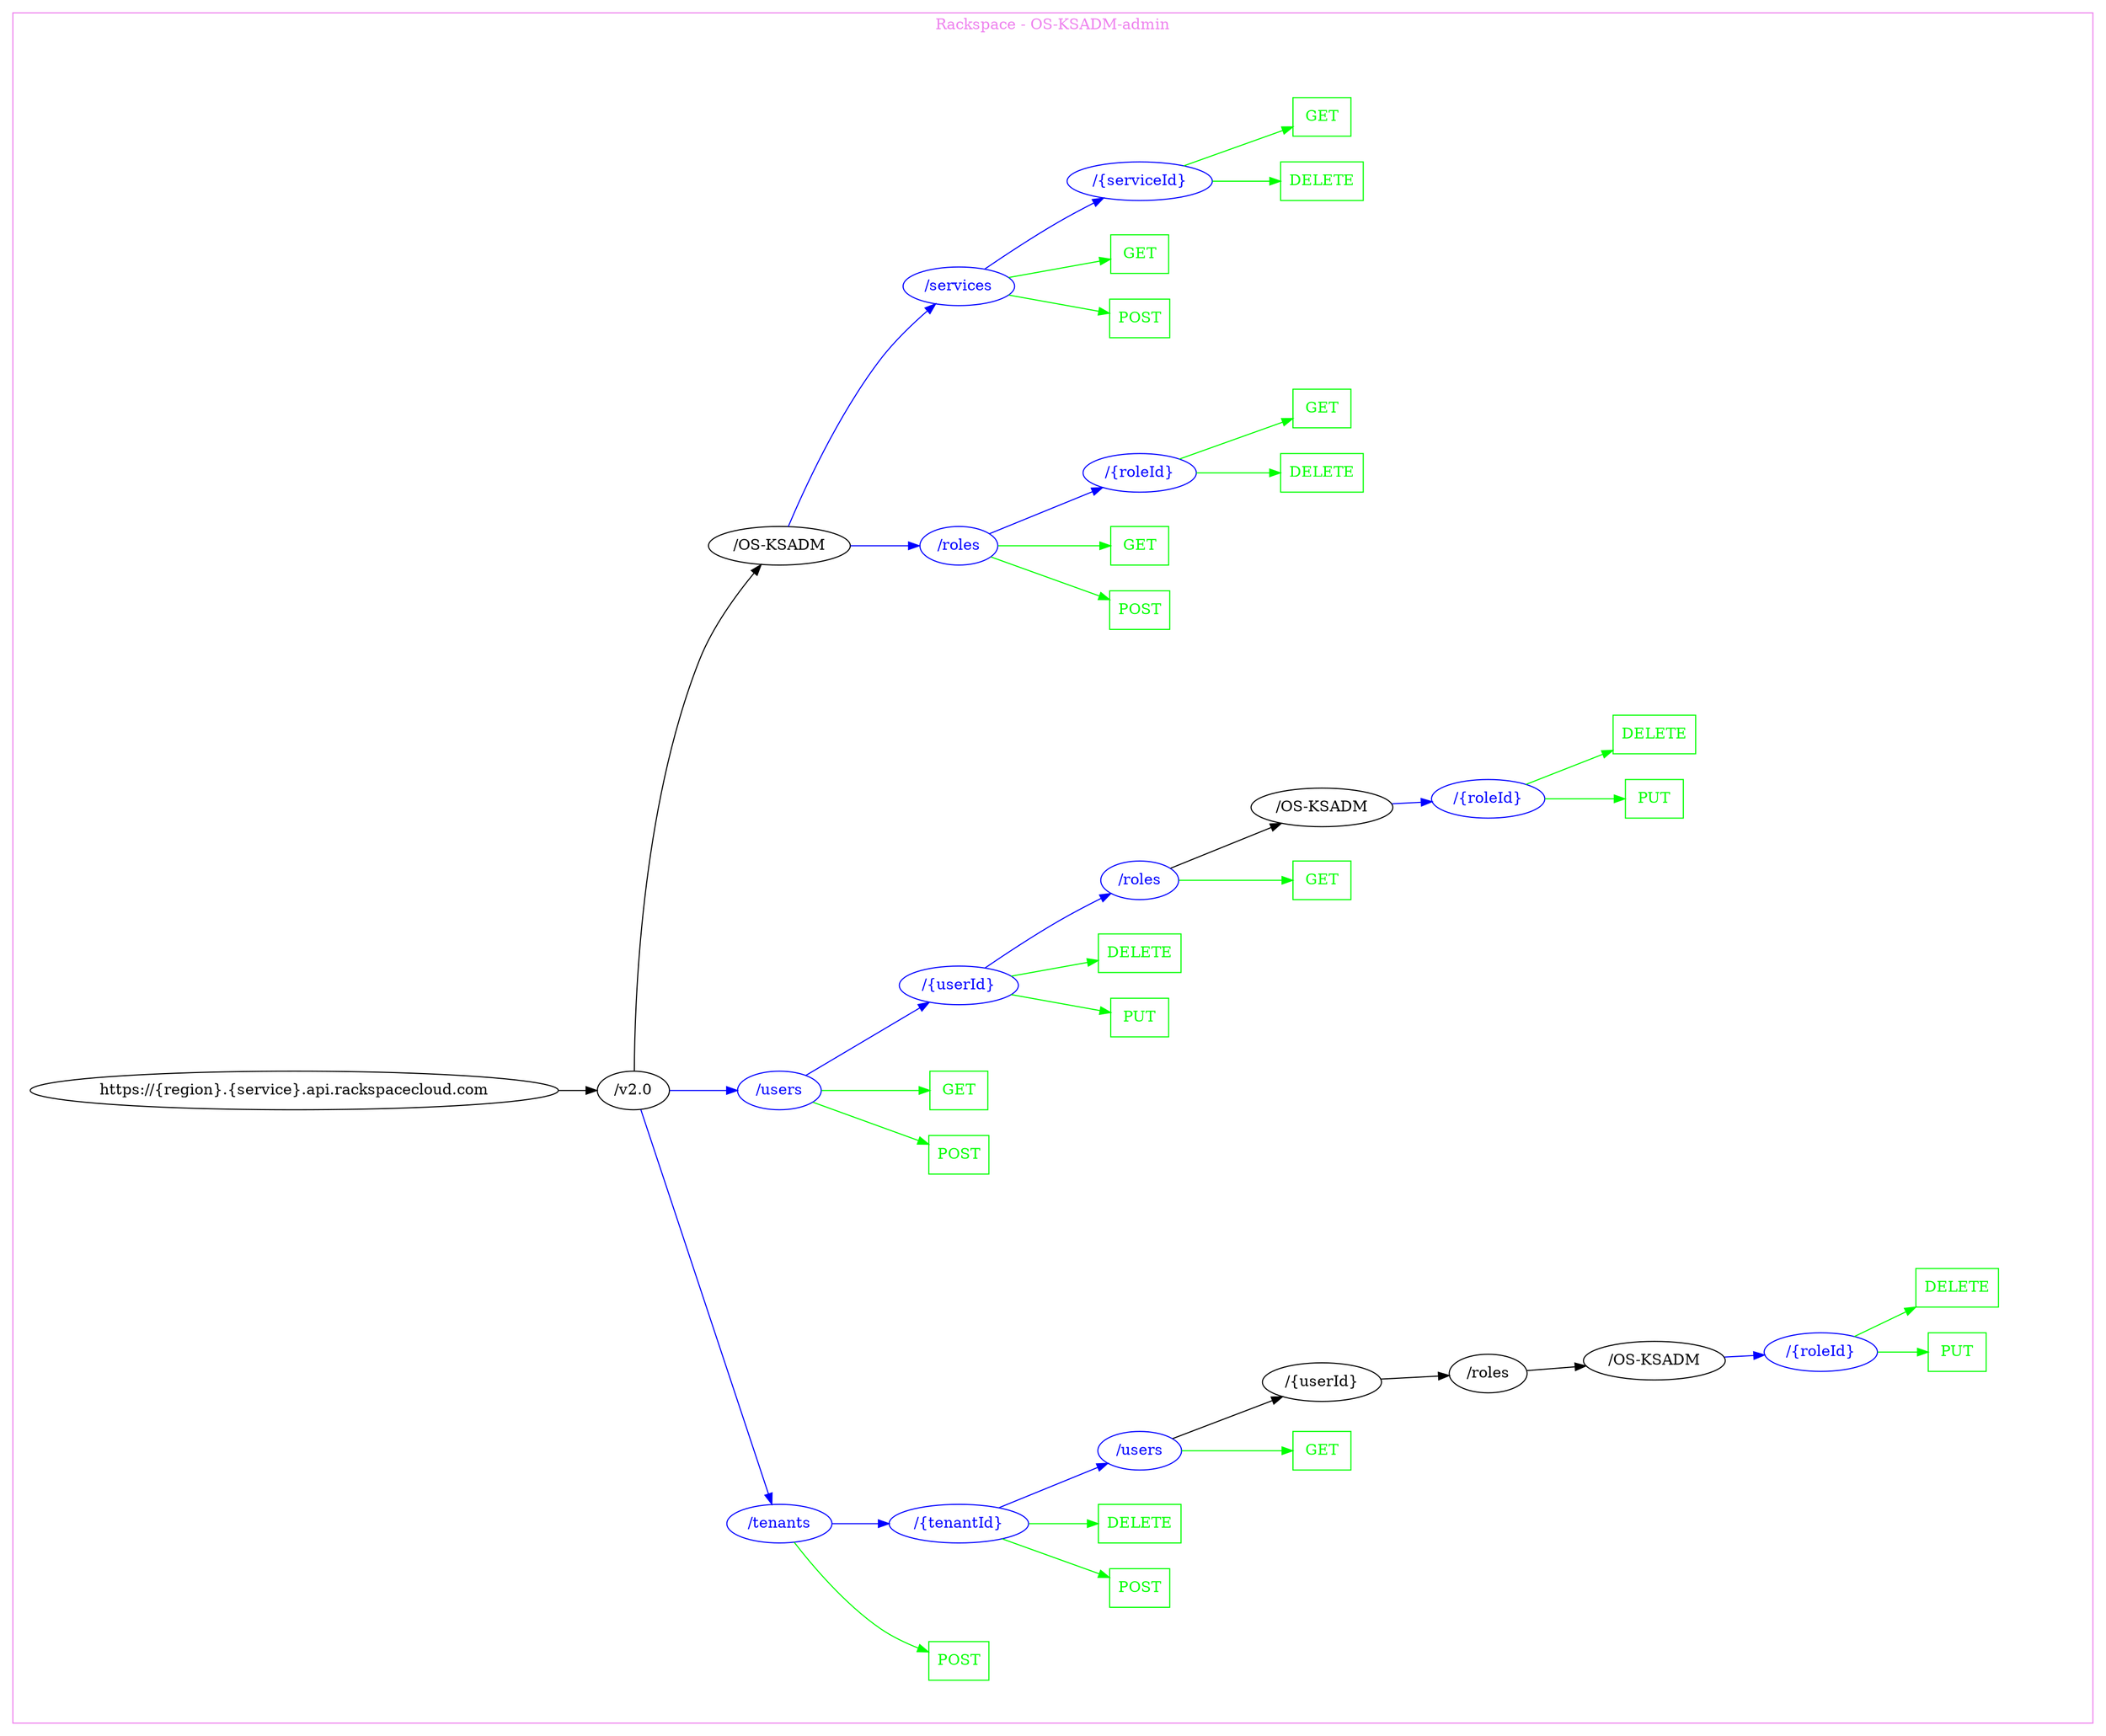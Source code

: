 digraph Cloud_Computing_REST_API {
rankdir="LR";
subgraph cluster_0 {
label="Rackspace - OS-KSADM-admin"
color=violet
fontcolor=violet
subgraph cluster_1 {
label=""
color=white
fontcolor=white
node1 [label="https://{region}.{service}.api.rackspacecloud.com", shape="ellipse", color="black", fontcolor="black"]
node1 -> node2 [color="black", fontcolor="black"]
subgraph cluster_2 {
label=""
color=white
fontcolor=white
node2 [label="/v2.0", shape="ellipse", color="black", fontcolor="black"]
node2 -> node3 [color="blue", fontcolor="blue"]
subgraph cluster_3 {
label=""
color=white
fontcolor=white
node3 [label="/tenants", shape="ellipse", color="blue", fontcolor="blue"]
node3 -> node4 [color="green", fontcolor="green"]
subgraph cluster_4 {
label=""
color=white
fontcolor=white
node4 [label="POST", shape="box", color="green", fontcolor="green"]
}
node3 -> node5 [color="blue", fontcolor="blue"]
subgraph cluster_5 {
label=""
color=white
fontcolor=white
node5 [label="/{tenantId}", shape="ellipse", color="blue", fontcolor="blue"]
node5 -> node6 [color="green", fontcolor="green"]
subgraph cluster_6 {
label=""
color=white
fontcolor=white
node6 [label="POST", shape="box", color="green", fontcolor="green"]
}
node5 -> node7 [color="green", fontcolor="green"]
subgraph cluster_7 {
label=""
color=white
fontcolor=white
node7 [label="DELETE", shape="box", color="green", fontcolor="green"]
}
node5 -> node8 [color="blue", fontcolor="blue"]
subgraph cluster_8 {
label=""
color=white
fontcolor=white
node8 [label="/users", shape="ellipse", color="blue", fontcolor="blue"]
node8 -> node9 [color="green", fontcolor="green"]
subgraph cluster_9 {
label=""
color=white
fontcolor=white
node9 [label="GET", shape="box", color="green", fontcolor="green"]
}
node8 -> node10 [color="black", fontcolor="black"]
subgraph cluster_10 {
label=""
color=white
fontcolor=white
node10 [label="/{userId}", shape="ellipse", color="black", fontcolor="black"]
node10 -> node11 [color="black", fontcolor="black"]
subgraph cluster_11 {
label=""
color=white
fontcolor=white
node11 [label="/roles", shape="ellipse", color="black", fontcolor="black"]
node11 -> node12 [color="black", fontcolor="black"]
subgraph cluster_12 {
label=""
color=white
fontcolor=white
node12 [label="/OS-KSADM", shape="ellipse", color="black", fontcolor="black"]
node12 -> node13 [color="blue", fontcolor="blue"]
subgraph cluster_13 {
label=""
color=white
fontcolor=white
node13 [label="/{roleId}", shape="ellipse", color="blue", fontcolor="blue"]
node13 -> node14 [color="green", fontcolor="green"]
subgraph cluster_14 {
label=""
color=white
fontcolor=white
node14 [label="PUT", shape="box", color="green", fontcolor="green"]
}
node13 -> node15 [color="green", fontcolor="green"]
subgraph cluster_15 {
label=""
color=white
fontcolor=white
node15 [label="DELETE", shape="box", color="green", fontcolor="green"]
}
}
}
}
}
}
}
}
node2 -> node16 [color="blue", fontcolor="blue"]
subgraph cluster_16 {
label=""
color=white
fontcolor=white
node16 [label="/users", shape="ellipse", color="blue", fontcolor="blue"]
node16 -> node17 [color="green", fontcolor="green"]
subgraph cluster_17 {
label=""
color=white
fontcolor=white
node17 [label="POST", shape="box", color="green", fontcolor="green"]
}
node16 -> node18 [color="green", fontcolor="green"]
subgraph cluster_18 {
label=""
color=white
fontcolor=white
node18 [label="GET", shape="box", color="green", fontcolor="green"]
}
node16 -> node19 [color="blue", fontcolor="blue"]
subgraph cluster_19 {
label=""
color=white
fontcolor=white
node19 [label="/{userId}", shape="ellipse", color="blue", fontcolor="blue"]
node19 -> node20 [color="green", fontcolor="green"]
subgraph cluster_20 {
label=""
color=white
fontcolor=white
node20 [label="PUT", shape="box", color="green", fontcolor="green"]
}
node19 -> node21 [color="green", fontcolor="green"]
subgraph cluster_21 {
label=""
color=white
fontcolor=white
node21 [label="DELETE", shape="box", color="green", fontcolor="green"]
}
node19 -> node22 [color="blue", fontcolor="blue"]
subgraph cluster_22 {
label=""
color=white
fontcolor=white
node22 [label="/roles", shape="ellipse", color="blue", fontcolor="blue"]
node22 -> node23 [color="green", fontcolor="green"]
subgraph cluster_23 {
label=""
color=white
fontcolor=white
node23 [label="GET", shape="box", color="green", fontcolor="green"]
}
node22 -> node24 [color="black", fontcolor="black"]
subgraph cluster_24 {
label=""
color=white
fontcolor=white
node24 [label="/OS-KSADM", shape="ellipse", color="black", fontcolor="black"]
node24 -> node25 [color="blue", fontcolor="blue"]
subgraph cluster_25 {
label=""
color=white
fontcolor=white
node25 [label="/{roleId}", shape="ellipse", color="blue", fontcolor="blue"]
node25 -> node26 [color="green", fontcolor="green"]
subgraph cluster_26 {
label=""
color=white
fontcolor=white
node26 [label="PUT", shape="box", color="green", fontcolor="green"]
}
node25 -> node27 [color="green", fontcolor="green"]
subgraph cluster_27 {
label=""
color=white
fontcolor=white
node27 [label="DELETE", shape="box", color="green", fontcolor="green"]
}
}
}
}
}
}
node2 -> node28 [color="black", fontcolor="black"]
subgraph cluster_28 {
label=""
color=white
fontcolor=white
node28 [label="/OS-KSADM", shape="ellipse", color="black", fontcolor="black"]
node28 -> node29 [color="blue", fontcolor="blue"]
subgraph cluster_29 {
label=""
color=white
fontcolor=white
node29 [label="/roles", shape="ellipse", color="blue", fontcolor="blue"]
node29 -> node30 [color="green", fontcolor="green"]
subgraph cluster_30 {
label=""
color=white
fontcolor=white
node30 [label="POST", shape="box", color="green", fontcolor="green"]
}
node29 -> node31 [color="green", fontcolor="green"]
subgraph cluster_31 {
label=""
color=white
fontcolor=white
node31 [label="GET", shape="box", color="green", fontcolor="green"]
}
node29 -> node32 [color="blue", fontcolor="blue"]
subgraph cluster_32 {
label=""
color=white
fontcolor=white
node32 [label="/{roleId}", shape="ellipse", color="blue", fontcolor="blue"]
node32 -> node33 [color="green", fontcolor="green"]
subgraph cluster_33 {
label=""
color=white
fontcolor=white
node33 [label="DELETE", shape="box", color="green", fontcolor="green"]
}
node32 -> node34 [color="green", fontcolor="green"]
subgraph cluster_34 {
label=""
color=white
fontcolor=white
node34 [label="GET", shape="box", color="green", fontcolor="green"]
}
}
}
node28 -> node35 [color="blue", fontcolor="blue"]
subgraph cluster_35 {
label=""
color=white
fontcolor=white
node35 [label="/services", shape="ellipse", color="blue", fontcolor="blue"]
node35 -> node36 [color="green", fontcolor="green"]
subgraph cluster_36 {
label=""
color=white
fontcolor=white
node36 [label="POST", shape="box", color="green", fontcolor="green"]
}
node35 -> node37 [color="green", fontcolor="green"]
subgraph cluster_37 {
label=""
color=white
fontcolor=white
node37 [label="GET", shape="box", color="green", fontcolor="green"]
}
node35 -> node38 [color="blue", fontcolor="blue"]
subgraph cluster_38 {
label=""
color=white
fontcolor=white
node38 [label="/{serviceId}", shape="ellipse", color="blue", fontcolor="blue"]
node38 -> node39 [color="green", fontcolor="green"]
subgraph cluster_39 {
label=""
color=white
fontcolor=white
node39 [label="DELETE", shape="box", color="green", fontcolor="green"]
}
node38 -> node40 [color="green", fontcolor="green"]
subgraph cluster_40 {
label=""
color=white
fontcolor=white
node40 [label="GET", shape="box", color="green", fontcolor="green"]
}
}
}
}
}
}
}
}
